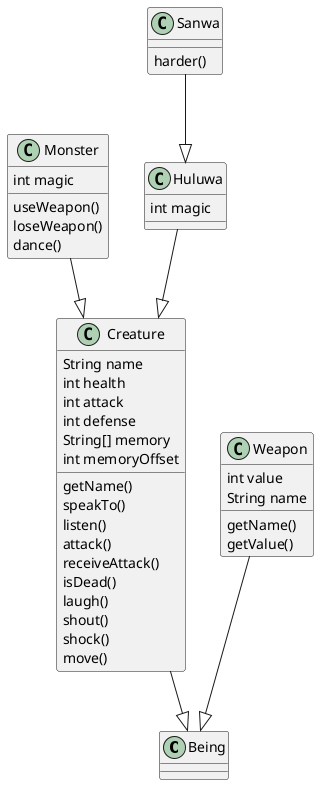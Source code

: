 @startuml

class Being

class Creature{
    String name
    int health
    int attack
    int defense
    String[] memory
    int memoryOffset

    getName()
    speakTo()
    listen()
    attack()
    receiveAttack()
    isDead()
    laugh()
    shout()
    shock()
    move()
}

class Weapon{
    int value
    String name
    
    getName()
    getValue()
}

class Monster{
    int magic

    useWeapon()
    loseWeapon()
    dance()
}

class Huluwa{
    int magic
}

class Sanwa{
    harder()
}

Creature --|> Being

Weapon --|> Being


Huluwa --|> Creature

Monster --|> Creature


Sanwa --|> Huluwa

@enduml